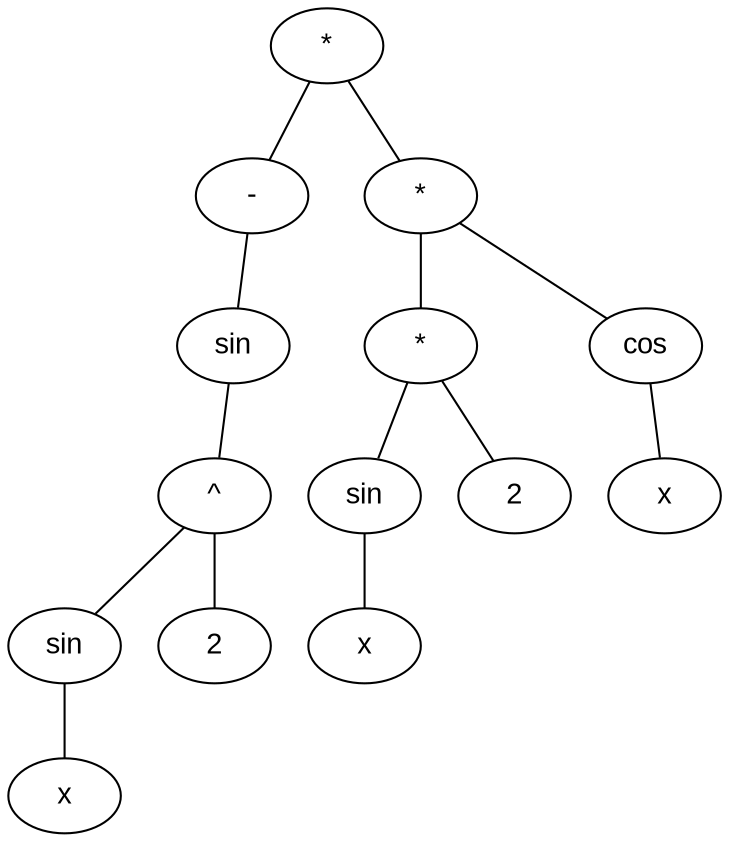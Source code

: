 graph calculus {
   node [ fontname = "Arial" ]
   node1 [ label = "*" ]
   node1 -- node2
   node2 [ label = "-" ]
   node2 -- node4
   node4 [ label = "sin" ]
   node4 -- node8
   node8 [ label = "^" ]
   node8 -- node16
   node16 [ label = "sin" ]
   node16 -- node32
   node32 [ label = "x" ]
   node8 -- node17
   node17 [ label = "2" ]
   node1 -- node3
   node3 [ label = "*" ]
   node3 -- node6
   node6 [ label = "*" ]
   node6 -- node12
   node12 [ label = "sin" ]
   node12 -- node24
   node24 [ label = "x" ]
   node6 -- node13
   node13 [ label = "2" ]
   node3 -- node7
   node7 [ label = "cos" ]
   node7 -- node14
   node14 [ label = "x" ]
}
